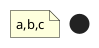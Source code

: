{
  "sha1": "k0orofpzco9081xo9y8zhqe9sttvmt8",
  "insertion": {
    "when": "2024-06-03T18:59:32.467Z",
    "user": "plantuml@gmail.com"
  }
}
@startuml

start

floating note left
      a,b,c
end note

@enduml

